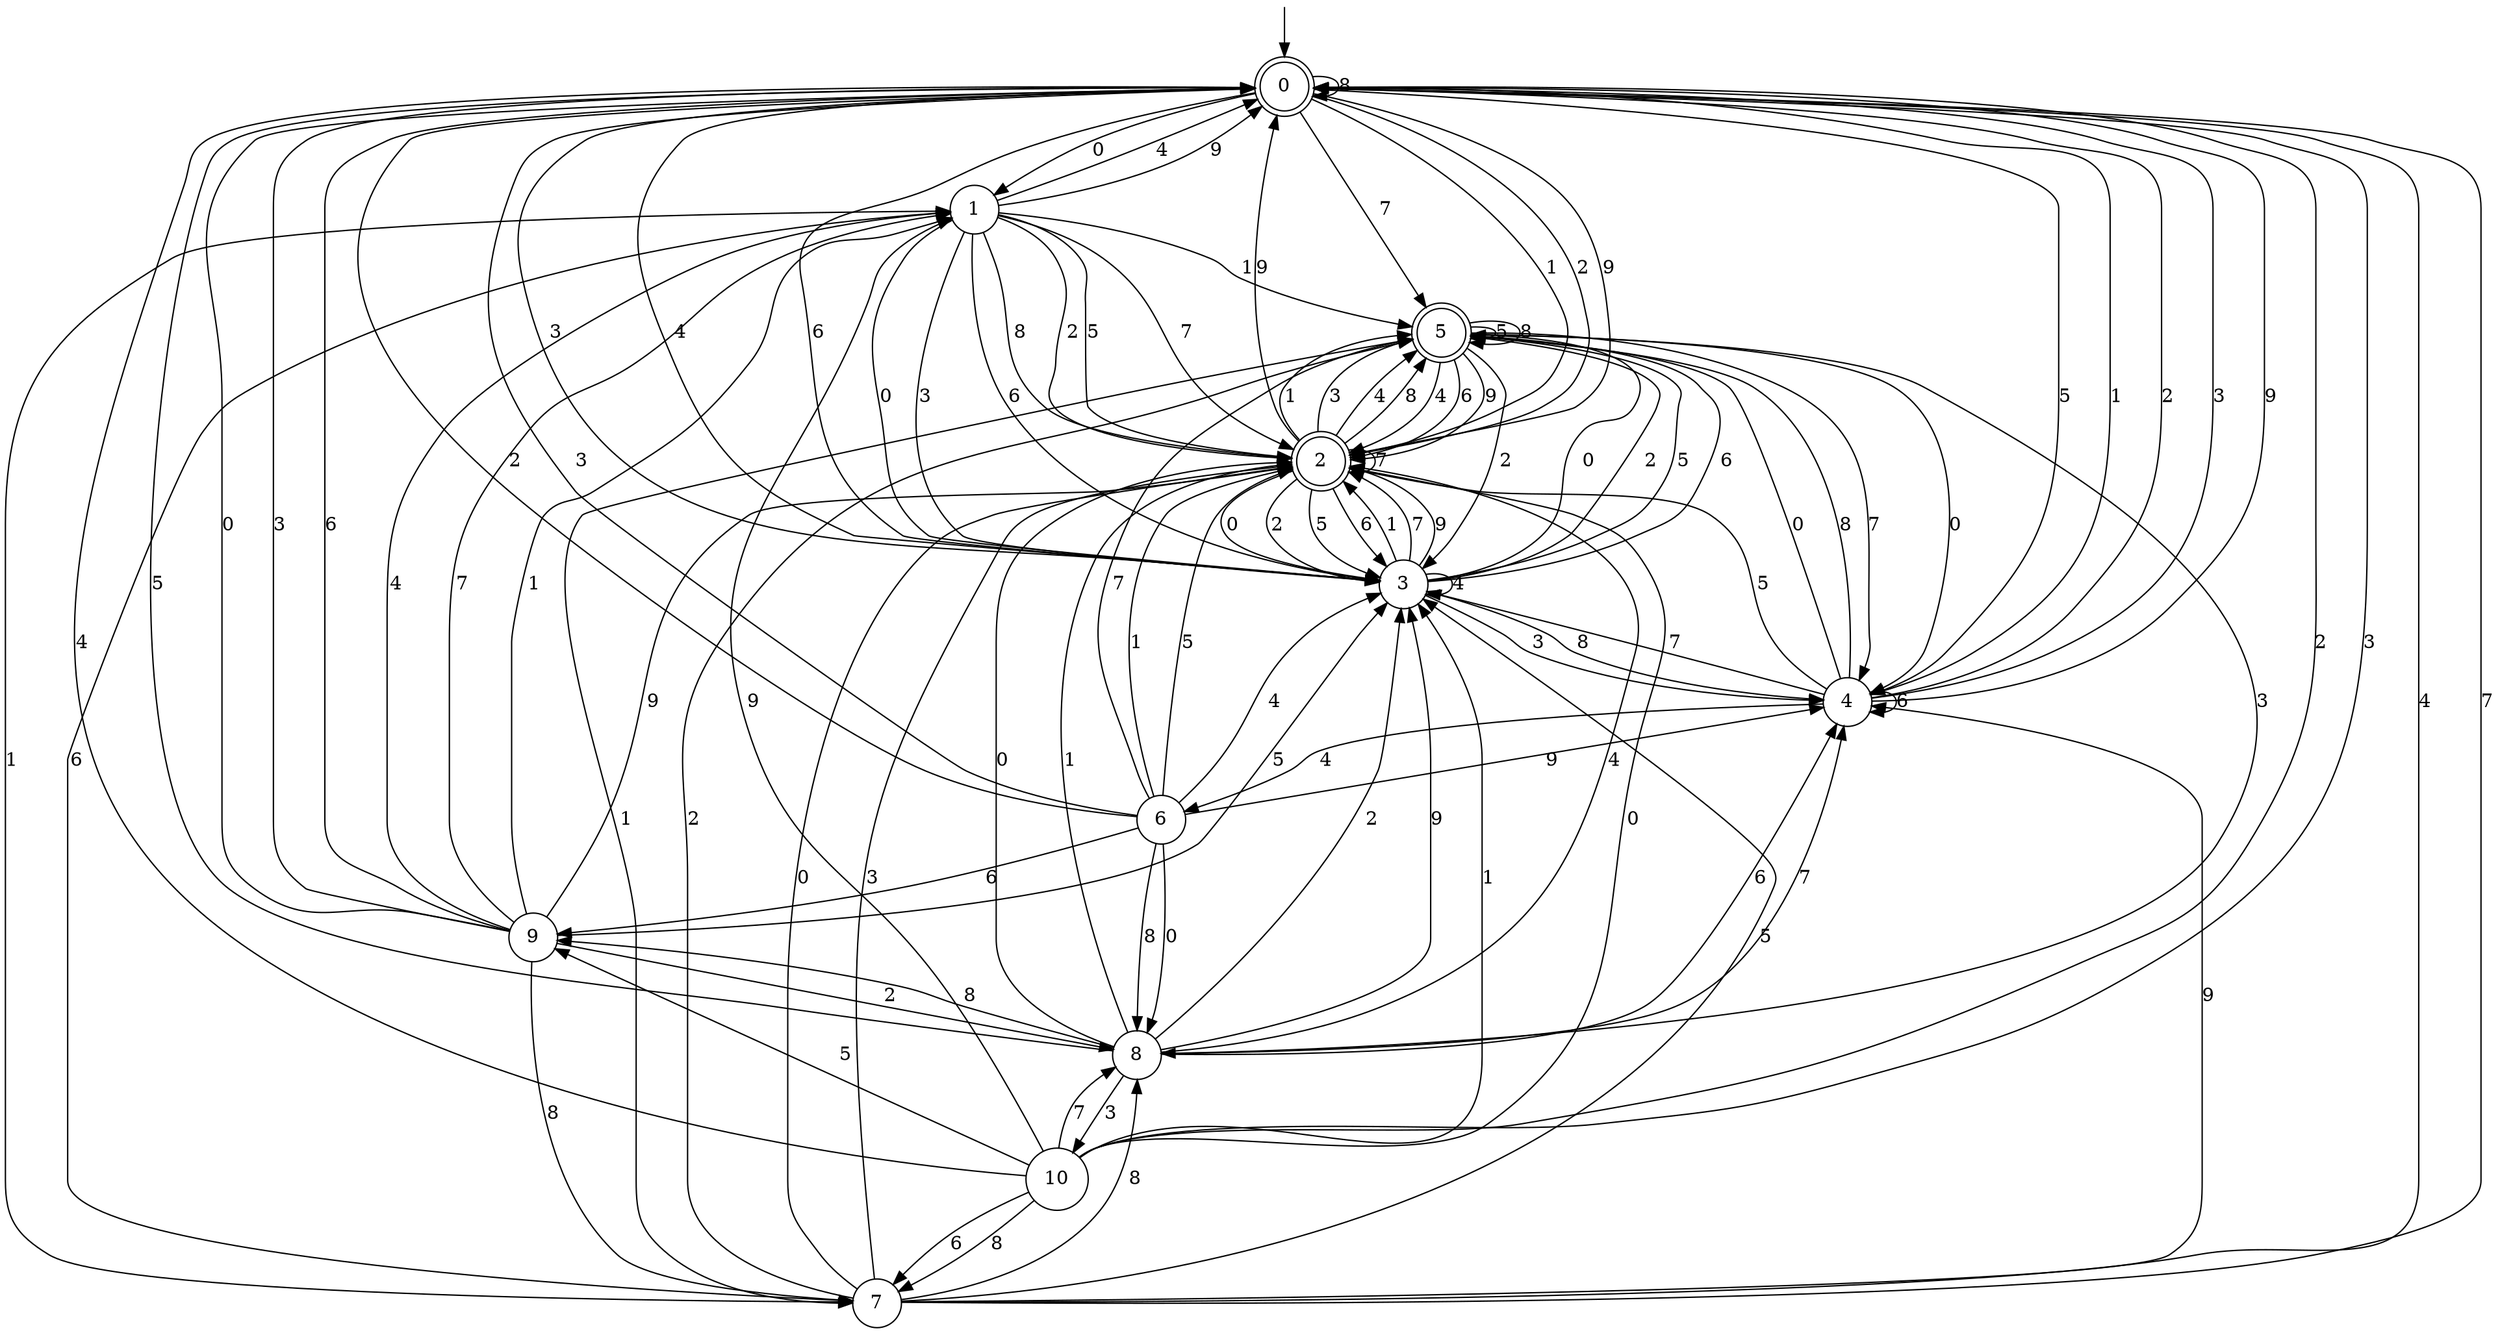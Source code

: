 digraph g {

	s0 [shape="doublecircle" label="0"];
	s1 [shape="circle" label="1"];
	s2 [shape="doublecircle" label="2"];
	s3 [shape="circle" label="3"];
	s4 [shape="circle" label="4"];
	s5 [shape="doublecircle" label="5"];
	s6 [shape="circle" label="6"];
	s7 [shape="circle" label="7"];
	s8 [shape="circle" label="8"];
	s9 [shape="circle" label="9"];
	s10 [shape="circle" label="10"];
	s0 -> s1 [label="0"];
	s0 -> s2 [label="1"];
	s0 -> s2 [label="2"];
	s0 -> s3 [label="3"];
	s0 -> s3 [label="4"];
	s0 -> s4 [label="5"];
	s0 -> s3 [label="6"];
	s0 -> s5 [label="7"];
	s0 -> s0 [label="8"];
	s0 -> s2 [label="9"];
	s1 -> s3 [label="0"];
	s1 -> s5 [label="1"];
	s1 -> s2 [label="2"];
	s1 -> s3 [label="3"];
	s1 -> s0 [label="4"];
	s1 -> s2 [label="5"];
	s1 -> s3 [label="6"];
	s1 -> s2 [label="7"];
	s1 -> s2 [label="8"];
	s1 -> s0 [label="9"];
	s2 -> s3 [label="0"];
	s2 -> s5 [label="1"];
	s2 -> s3 [label="2"];
	s2 -> s5 [label="3"];
	s2 -> s5 [label="4"];
	s2 -> s3 [label="5"];
	s2 -> s3 [label="6"];
	s2 -> s2 [label="7"];
	s2 -> s5 [label="8"];
	s2 -> s0 [label="9"];
	s3 -> s5 [label="0"];
	s3 -> s2 [label="1"];
	s3 -> s5 [label="2"];
	s3 -> s4 [label="3"];
	s3 -> s3 [label="4"];
	s3 -> s5 [label="5"];
	s3 -> s5 [label="6"];
	s3 -> s2 [label="7"];
	s3 -> s4 [label="8"];
	s3 -> s2 [label="9"];
	s4 -> s5 [label="0"];
	s4 -> s0 [label="1"];
	s4 -> s0 [label="2"];
	s4 -> s0 [label="3"];
	s4 -> s6 [label="4"];
	s4 -> s2 [label="5"];
	s4 -> s4 [label="6"];
	s4 -> s3 [label="7"];
	s4 -> s5 [label="8"];
	s4 -> s0 [label="9"];
	s5 -> s4 [label="0"];
	s5 -> s7 [label="1"];
	s5 -> s3 [label="2"];
	s5 -> s8 [label="3"];
	s5 -> s2 [label="4"];
	s5 -> s5 [label="5"];
	s5 -> s2 [label="6"];
	s5 -> s4 [label="7"];
	s5 -> s5 [label="8"];
	s5 -> s2 [label="9"];
	s6 -> s8 [label="0"];
	s6 -> s2 [label="1"];
	s6 -> s0 [label="2"];
	s6 -> s0 [label="3"];
	s6 -> s3 [label="4"];
	s6 -> s2 [label="5"];
	s6 -> s9 [label="6"];
	s6 -> s5 [label="7"];
	s6 -> s8 [label="8"];
	s6 -> s4 [label="9"];
	s7 -> s2 [label="0"];
	s7 -> s1 [label="1"];
	s7 -> s5 [label="2"];
	s7 -> s2 [label="3"];
	s7 -> s0 [label="4"];
	s7 -> s3 [label="5"];
	s7 -> s1 [label="6"];
	s7 -> s0 [label="7"];
	s7 -> s8 [label="8"];
	s7 -> s4 [label="9"];
	s8 -> s2 [label="0"];
	s8 -> s2 [label="1"];
	s8 -> s3 [label="2"];
	s8 -> s10 [label="3"];
	s8 -> s2 [label="4"];
	s8 -> s0 [label="5"];
	s8 -> s4 [label="6"];
	s8 -> s4 [label="7"];
	s8 -> s9 [label="8"];
	s8 -> s3 [label="9"];
	s9 -> s0 [label="0"];
	s9 -> s1 [label="1"];
	s9 -> s8 [label="2"];
	s9 -> s0 [label="3"];
	s9 -> s1 [label="4"];
	s9 -> s3 [label="5"];
	s9 -> s0 [label="6"];
	s9 -> s1 [label="7"];
	s9 -> s7 [label="8"];
	s9 -> s2 [label="9"];
	s10 -> s2 [label="0"];
	s10 -> s3 [label="1"];
	s10 -> s0 [label="2"];
	s10 -> s0 [label="3"];
	s10 -> s0 [label="4"];
	s10 -> s9 [label="5"];
	s10 -> s7 [label="6"];
	s10 -> s8 [label="7"];
	s10 -> s7 [label="8"];
	s10 -> s1 [label="9"];

__start0 [label="" shape="none" width="0" height="0"];
__start0 -> s0;

}
